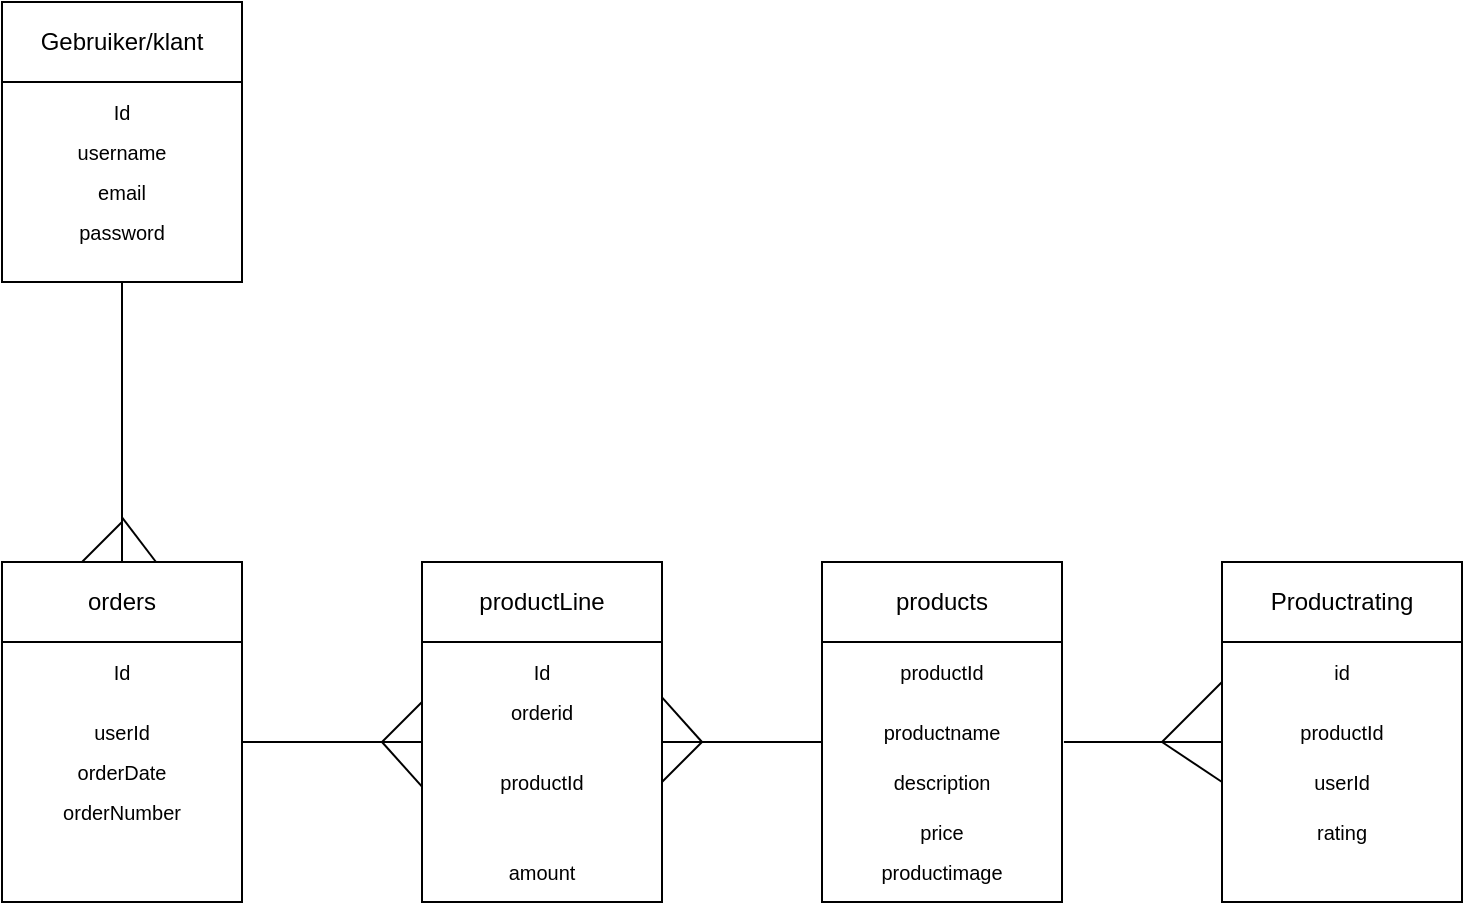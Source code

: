 <mxfile>
    <diagram id="5mloZ4xJwpGWwiPT_47O" name="Page-1">
        <mxGraphModel dx="976" dy="622" grid="1" gridSize="10" guides="1" tooltips="1" connect="1" arrows="1" fold="1" page="1" pageScale="1" pageWidth="827" pageHeight="1169" math="0" shadow="0">
            <root>
                <mxCell id="0"/>
                <mxCell id="1" parent="0"/>
                <mxCell id="25" value="" style="rounded=0;whiteSpace=wrap;html=1;" parent="1" vertex="1">
                    <mxGeometry x="880" y="430" width="120" height="130" as="geometry"/>
                </mxCell>
                <mxCell id="2" value="productLine" style="rounded=0;whiteSpace=wrap;html=1;" parent="1" vertex="1">
                    <mxGeometry x="680" y="390" width="120" height="40" as="geometry"/>
                </mxCell>
                <mxCell id="3" value="" style="rounded=0;whiteSpace=wrap;html=1;" parent="1" vertex="1">
                    <mxGeometry x="680" y="430" width="120" height="130" as="geometry"/>
                </mxCell>
                <mxCell id="4" value="&lt;font style=&quot;font-size: 10px;&quot;&gt;productId&lt;/font&gt;" style="text;html=1;strokeColor=none;fillColor=none;align=center;verticalAlign=middle;whiteSpace=wrap;rounded=0;" parent="1" vertex="1">
                    <mxGeometry x="930" y="440" width="20" height="10" as="geometry"/>
                </mxCell>
                <mxCell id="5" value="&lt;span style=&quot;font-size: 10px;&quot;&gt;productname&lt;/span&gt;" style="text;html=1;strokeColor=none;fillColor=none;align=center;verticalAlign=middle;whiteSpace=wrap;rounded=0;" parent="1" vertex="1">
                    <mxGeometry x="930" y="470" width="20" height="10" as="geometry"/>
                </mxCell>
                <mxCell id="6" value="&lt;font style=&quot;font-size: 10px;&quot;&gt;description&lt;/font&gt;" style="text;html=1;strokeColor=none;fillColor=none;align=center;verticalAlign=middle;whiteSpace=wrap;rounded=0;" parent="1" vertex="1">
                    <mxGeometry x="930" y="495" width="20" height="10" as="geometry"/>
                </mxCell>
                <mxCell id="7" value="&lt;font style=&quot;font-size: 10px;&quot;&gt;price&lt;/font&gt;" style="text;html=1;strokeColor=none;fillColor=none;align=center;verticalAlign=middle;whiteSpace=wrap;rounded=0;" parent="1" vertex="1">
                    <mxGeometry x="930" y="520" width="20" height="10" as="geometry"/>
                </mxCell>
                <mxCell id="8" value="&lt;font style=&quot;font-size: 10px;&quot;&gt;productimage&lt;/font&gt;" style="text;html=1;strokeColor=none;fillColor=none;align=center;verticalAlign=middle;whiteSpace=wrap;rounded=0;" parent="1" vertex="1">
                    <mxGeometry x="930" y="540" width="20" height="10" as="geometry"/>
                </mxCell>
                <mxCell id="9" value="Gebruiker/klant" style="rounded=0;whiteSpace=wrap;html=1;" parent="1" vertex="1">
                    <mxGeometry x="470" y="110" width="120" height="40" as="geometry"/>
                </mxCell>
                <mxCell id="10" value="" style="rounded=0;whiteSpace=wrap;html=1;" parent="1" vertex="1">
                    <mxGeometry x="470" y="150" width="120" height="100" as="geometry"/>
                </mxCell>
                <mxCell id="11" value="&lt;font style=&quot;font-size: 10px;&quot;&gt;Id&lt;/font&gt;" style="text;html=1;strokeColor=none;fillColor=none;align=center;verticalAlign=middle;whiteSpace=wrap;rounded=0;" parent="1" vertex="1">
                    <mxGeometry x="520" y="160" width="20" height="10" as="geometry"/>
                </mxCell>
                <mxCell id="12" value="&lt;font style=&quot;font-size: 10px;&quot;&gt;username&lt;/font&gt;" style="text;html=1;strokeColor=none;fillColor=none;align=center;verticalAlign=middle;whiteSpace=wrap;rounded=0;" parent="1" vertex="1">
                    <mxGeometry x="520" y="180" width="20" height="10" as="geometry"/>
                </mxCell>
                <mxCell id="13" value="&lt;font style=&quot;font-size: 10px;&quot;&gt;email&lt;/font&gt;" style="text;html=1;strokeColor=none;fillColor=none;align=center;verticalAlign=middle;whiteSpace=wrap;rounded=0;" parent="1" vertex="1">
                    <mxGeometry x="520" y="200" width="20" height="10" as="geometry"/>
                </mxCell>
                <mxCell id="14" value="&lt;font style=&quot;font-size: 10px;&quot;&gt;password&lt;/font&gt;" style="text;html=1;strokeColor=none;fillColor=none;align=center;verticalAlign=middle;whiteSpace=wrap;rounded=0;" parent="1" vertex="1">
                    <mxGeometry x="520" y="220" width="20" height="10" as="geometry"/>
                </mxCell>
                <mxCell id="20" value="" style="endArrow=none;html=1;fontSize=10;" parent="1" edge="1">
                    <mxGeometry width="50" height="50" relative="1" as="geometry">
                        <mxPoint x="590" y="480" as="sourcePoint"/>
                        <mxPoint x="680" y="480" as="targetPoint"/>
                        <Array as="points">
                            <mxPoint x="630" y="480"/>
                        </Array>
                    </mxGeometry>
                </mxCell>
                <mxCell id="21" value="" style="rounded=0;whiteSpace=wrap;html=1;" parent="1" vertex="1">
                    <mxGeometry x="470" y="430" width="120" height="130" as="geometry"/>
                </mxCell>
                <mxCell id="24" value="orders" style="rounded=0;whiteSpace=wrap;html=1;" parent="1" vertex="1">
                    <mxGeometry x="470" y="390" width="120" height="40" as="geometry"/>
                </mxCell>
                <mxCell id="26" value="products" style="rounded=0;whiteSpace=wrap;html=1;" parent="1" vertex="1">
                    <mxGeometry x="880" y="390" width="120" height="40" as="geometry"/>
                </mxCell>
                <mxCell id="28" value="" style="endArrow=none;html=1;fontSize=10;" parent="1" edge="1">
                    <mxGeometry width="50" height="50" relative="1" as="geometry">
                        <mxPoint x="800" y="480" as="sourcePoint"/>
                        <mxPoint x="880" y="480" as="targetPoint"/>
                        <Array as="points">
                            <mxPoint x="880" y="480"/>
                        </Array>
                    </mxGeometry>
                </mxCell>
                <mxCell id="29" value="&lt;font style=&quot;font-size: 10px;&quot;&gt;Id&lt;/font&gt;" style="text;html=1;strokeColor=none;fillColor=none;align=center;verticalAlign=middle;whiteSpace=wrap;rounded=0;" parent="1" vertex="1">
                    <mxGeometry x="730" y="440" width="20" height="10" as="geometry"/>
                </mxCell>
                <mxCell id="30" value="&lt;font style=&quot;font-size: 10px;&quot;&gt;orderid&lt;/font&gt;" style="text;html=1;strokeColor=none;fillColor=none;align=center;verticalAlign=middle;whiteSpace=wrap;rounded=0;" parent="1" vertex="1">
                    <mxGeometry x="730" y="460" width="20" height="10" as="geometry"/>
                </mxCell>
                <mxCell id="31" value="&lt;span style=&quot;font-size: 10px;&quot;&gt;productId&lt;/span&gt;" style="text;html=1;strokeColor=none;fillColor=none;align=center;verticalAlign=middle;whiteSpace=wrap;rounded=0;" parent="1" vertex="1">
                    <mxGeometry x="730" y="495" width="20" height="10" as="geometry"/>
                </mxCell>
                <mxCell id="32" value="&lt;font style=&quot;font-size: 10px;&quot;&gt;Id&lt;/font&gt;" style="text;html=1;strokeColor=none;fillColor=none;align=center;verticalAlign=middle;whiteSpace=wrap;rounded=0;" parent="1" vertex="1">
                    <mxGeometry x="520" y="440" width="20" height="10" as="geometry"/>
                </mxCell>
                <mxCell id="33" value="&lt;span style=&quot;font-size: 10px;&quot;&gt;userId&lt;/span&gt;" style="text;html=1;strokeColor=none;fillColor=none;align=center;verticalAlign=middle;whiteSpace=wrap;rounded=0;" parent="1" vertex="1">
                    <mxGeometry x="520" y="470" width="20" height="10" as="geometry"/>
                </mxCell>
                <mxCell id="36" value="" style="endArrow=none;html=1;" parent="1" edge="1">
                    <mxGeometry width="50" height="50" relative="1" as="geometry">
                        <mxPoint x="660" y="480" as="sourcePoint"/>
                        <mxPoint x="680" y="460" as="targetPoint"/>
                    </mxGeometry>
                </mxCell>
                <mxCell id="38" value="" style="endArrow=none;html=1;exitX=1.025;exitY=0.213;exitDx=0;exitDy=0;exitPerimeter=0;" parent="1" edge="1">
                    <mxGeometry width="50" height="50" relative="1" as="geometry">
                        <mxPoint x="800" y="457.69" as="sourcePoint"/>
                        <mxPoint x="820" y="480" as="targetPoint"/>
                    </mxGeometry>
                </mxCell>
                <mxCell id="40" value="" style="endArrow=none;html=1;" parent="1" edge="1">
                    <mxGeometry width="50" height="50" relative="1" as="geometry">
                        <mxPoint x="800" y="500" as="sourcePoint"/>
                        <mxPoint x="820" y="480" as="targetPoint"/>
                    </mxGeometry>
                </mxCell>
                <mxCell id="41" value="" style="endArrow=none;html=1;" parent="1" edge="1">
                    <mxGeometry width="50" height="50" relative="1" as="geometry">
                        <mxPoint x="660" y="480" as="sourcePoint"/>
                        <mxPoint x="680" y="502.31" as="targetPoint"/>
                    </mxGeometry>
                </mxCell>
                <mxCell id="42" value="&lt;font style=&quot;font-size: 10px;&quot;&gt;orderDate&lt;/font&gt;" style="text;html=1;strokeColor=none;fillColor=none;align=center;verticalAlign=middle;whiteSpace=wrap;rounded=0;" parent="1" vertex="1">
                    <mxGeometry x="520" y="490" width="20" height="10" as="geometry"/>
                </mxCell>
                <mxCell id="43" value="&lt;span style=&quot;font-size: 10px;&quot;&gt;orderNumber&lt;/span&gt;" style="text;html=1;strokeColor=none;fillColor=none;align=center;verticalAlign=middle;whiteSpace=wrap;rounded=0;" parent="1" vertex="1">
                    <mxGeometry x="520" y="510" width="20" height="10" as="geometry"/>
                </mxCell>
                <mxCell id="44" value="" style="endArrow=none;html=1;" parent="1" source="24" edge="1">
                    <mxGeometry width="50" height="50" relative="1" as="geometry">
                        <mxPoint x="480" y="300" as="sourcePoint"/>
                        <mxPoint x="530" y="250" as="targetPoint"/>
                    </mxGeometry>
                </mxCell>
                <mxCell id="45" value="" style="endArrow=none;html=1;" parent="1" edge="1">
                    <mxGeometry width="50" height="50" relative="1" as="geometry">
                        <mxPoint x="510" y="390" as="sourcePoint"/>
                        <mxPoint x="530" y="370" as="targetPoint"/>
                    </mxGeometry>
                </mxCell>
                <mxCell id="46" value="" style="endArrow=none;html=1;exitX=1.025;exitY=0.213;exitDx=0;exitDy=0;exitPerimeter=0;" parent="1" edge="1">
                    <mxGeometry width="50" height="50" relative="1" as="geometry">
                        <mxPoint x="530" y="367.69" as="sourcePoint"/>
                        <mxPoint x="547" y="390" as="targetPoint"/>
                    </mxGeometry>
                </mxCell>
                <mxCell id="47" value="&lt;span style=&quot;font-size: 10px;&quot;&gt;amount&lt;/span&gt;" style="text;html=1;strokeColor=none;fillColor=none;align=center;verticalAlign=middle;whiteSpace=wrap;rounded=0;" parent="1" vertex="1">
                    <mxGeometry x="730" y="540" width="20" height="10" as="geometry"/>
                </mxCell>
                <mxCell id="48" value="" style="rounded=0;whiteSpace=wrap;html=1;" parent="1" vertex="1">
                    <mxGeometry x="1080" y="430" width="120" height="130" as="geometry"/>
                </mxCell>
                <mxCell id="49" value="&lt;font style=&quot;font-size: 10px;&quot;&gt;id&lt;/font&gt;" style="text;html=1;strokeColor=none;fillColor=none;align=center;verticalAlign=middle;whiteSpace=wrap;rounded=0;" parent="1" vertex="1">
                    <mxGeometry x="1130" y="440" width="20" height="10" as="geometry"/>
                </mxCell>
                <mxCell id="50" value="&lt;span style=&quot;font-size: 10px;&quot;&gt;productId&lt;/span&gt;" style="text;html=1;strokeColor=none;fillColor=none;align=center;verticalAlign=middle;whiteSpace=wrap;rounded=0;" parent="1" vertex="1">
                    <mxGeometry x="1130" y="470" width="20" height="10" as="geometry"/>
                </mxCell>
                <mxCell id="51" value="&lt;font style=&quot;font-size: 10px;&quot;&gt;userId&lt;/font&gt;" style="text;html=1;strokeColor=none;fillColor=none;align=center;verticalAlign=middle;whiteSpace=wrap;rounded=0;" parent="1" vertex="1">
                    <mxGeometry x="1130" y="495" width="20" height="10" as="geometry"/>
                </mxCell>
                <mxCell id="52" value="&lt;font style=&quot;font-size: 10px;&quot;&gt;rating&lt;/font&gt;" style="text;html=1;strokeColor=none;fillColor=none;align=center;verticalAlign=middle;whiteSpace=wrap;rounded=0;" parent="1" vertex="1">
                    <mxGeometry x="1130" y="520" width="20" height="10" as="geometry"/>
                </mxCell>
                <mxCell id="54" value="Productrating" style="rounded=0;whiteSpace=wrap;html=1;" parent="1" vertex="1">
                    <mxGeometry x="1080" y="390" width="120" height="40" as="geometry"/>
                </mxCell>
                <mxCell id="56" value="" style="endArrow=none;html=1;exitX=1.008;exitY=0.385;exitDx=0;exitDy=0;exitPerimeter=0;" parent="1" source="25" edge="1">
                    <mxGeometry width="50" height="50" relative="1" as="geometry">
                        <mxPoint x="1030" y="530" as="sourcePoint"/>
                        <mxPoint x="1080" y="480" as="targetPoint"/>
                    </mxGeometry>
                </mxCell>
                <mxCell id="57" value="" style="endArrow=none;html=1;" parent="1" edge="1">
                    <mxGeometry width="50" height="50" relative="1" as="geometry">
                        <mxPoint x="1080" y="450" as="sourcePoint"/>
                        <mxPoint x="1050" y="480" as="targetPoint"/>
                    </mxGeometry>
                </mxCell>
                <mxCell id="58" value="" style="endArrow=none;html=1;" parent="1" edge="1">
                    <mxGeometry width="50" height="50" relative="1" as="geometry">
                        <mxPoint x="1050" y="480" as="sourcePoint"/>
                        <mxPoint x="1080" y="500" as="targetPoint"/>
                    </mxGeometry>
                </mxCell>
            </root>
        </mxGraphModel>
    </diagram>
</mxfile>